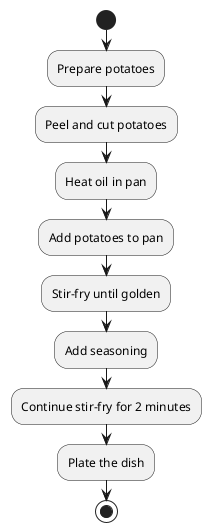 @startuml
start
:Prepare potatoes;
:Peel and cut potatoes;
:Heat oil in pan;
:Add potatoes to pan;
:Stir-fry until golden;
:Add seasoning;
:Continue stir-fry for 2 minutes;
:Plate the dish;
stop
@enduml